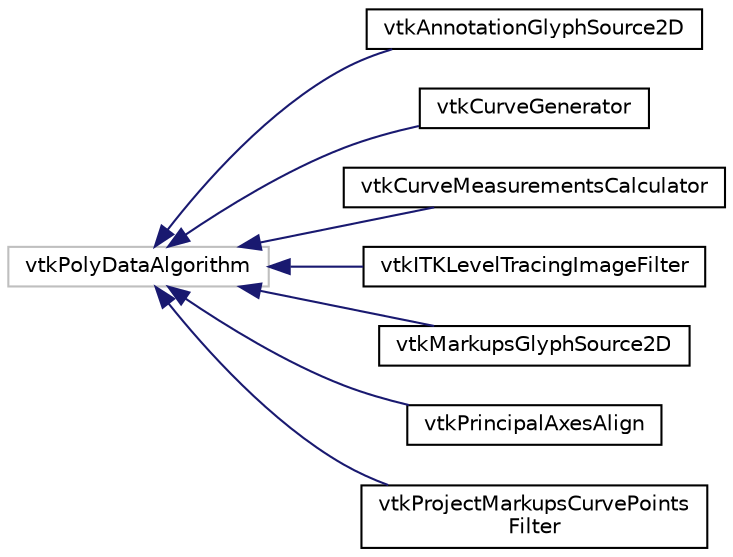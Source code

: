 digraph "Graphical Class Hierarchy"
{
  bgcolor="transparent";
  edge [fontname="Helvetica",fontsize="10",labelfontname="Helvetica",labelfontsize="10"];
  node [fontname="Helvetica",fontsize="10",shape=record];
  rankdir="LR";
  Node54 [label="vtkPolyDataAlgorithm",height=0.2,width=0.4,color="grey75"];
  Node54 -> Node0 [dir="back",color="midnightblue",fontsize="10",style="solid",fontname="Helvetica"];
  Node0 [label="vtkAnnotationGlyphSource2D",height=0.2,width=0.4,color="black",URL="$classvtkAnnotationGlyphSource2D.html"];
  Node54 -> Node56 [dir="back",color="midnightblue",fontsize="10",style="solid",fontname="Helvetica"];
  Node56 [label="vtkCurveGenerator",height=0.2,width=0.4,color="black",URL="$classvtkCurveGenerator.html",tooltip="Filter that generates curves between points of an input polydata. "];
  Node54 -> Node57 [dir="back",color="midnightblue",fontsize="10",style="solid",fontname="Helvetica"];
  Node57 [label="vtkCurveMeasurementsCalculator",height=0.2,width=0.4,color="black",URL="$classvtkCurveMeasurementsCalculator.html",tooltip="Filter that generates curves between points of an input polydata. "];
  Node54 -> Node58 [dir="back",color="midnightblue",fontsize="10",style="solid",fontname="Helvetica"];
  Node58 [label="vtkITKLevelTracingImageFilter",height=0.2,width=0.4,color="black",URL="$classvtkITKLevelTracingImageFilter.html",tooltip="Wrapper class around itk::LevelTracingImageFilterImageFilter. "];
  Node54 -> Node59 [dir="back",color="midnightblue",fontsize="10",style="solid",fontname="Helvetica"];
  Node59 [label="vtkMarkupsGlyphSource2D",height=0.2,width=0.4,color="black",URL="$classvtkMarkupsGlyphSource2D.html"];
  Node54 -> Node60 [dir="back",color="midnightblue",fontsize="10",style="solid",fontname="Helvetica"];
  Node60 [label="vtkPrincipalAxesAlign",height=0.2,width=0.4,color="black",URL="$classvtkPrincipalAxesAlign.html"];
  Node54 -> Node61 [dir="back",color="midnightblue",fontsize="10",style="solid",fontname="Helvetica"];
  Node61 [label="vtkProjectMarkupsCurvePoints\lFilter",height=0.2,width=0.4,color="black",URL="$classvtkProjectMarkupsCurvePointsFilter.html",tooltip="Projects curve points from a vtkMRMLMarkupsCurveNode to the surface of a model. "];
}
